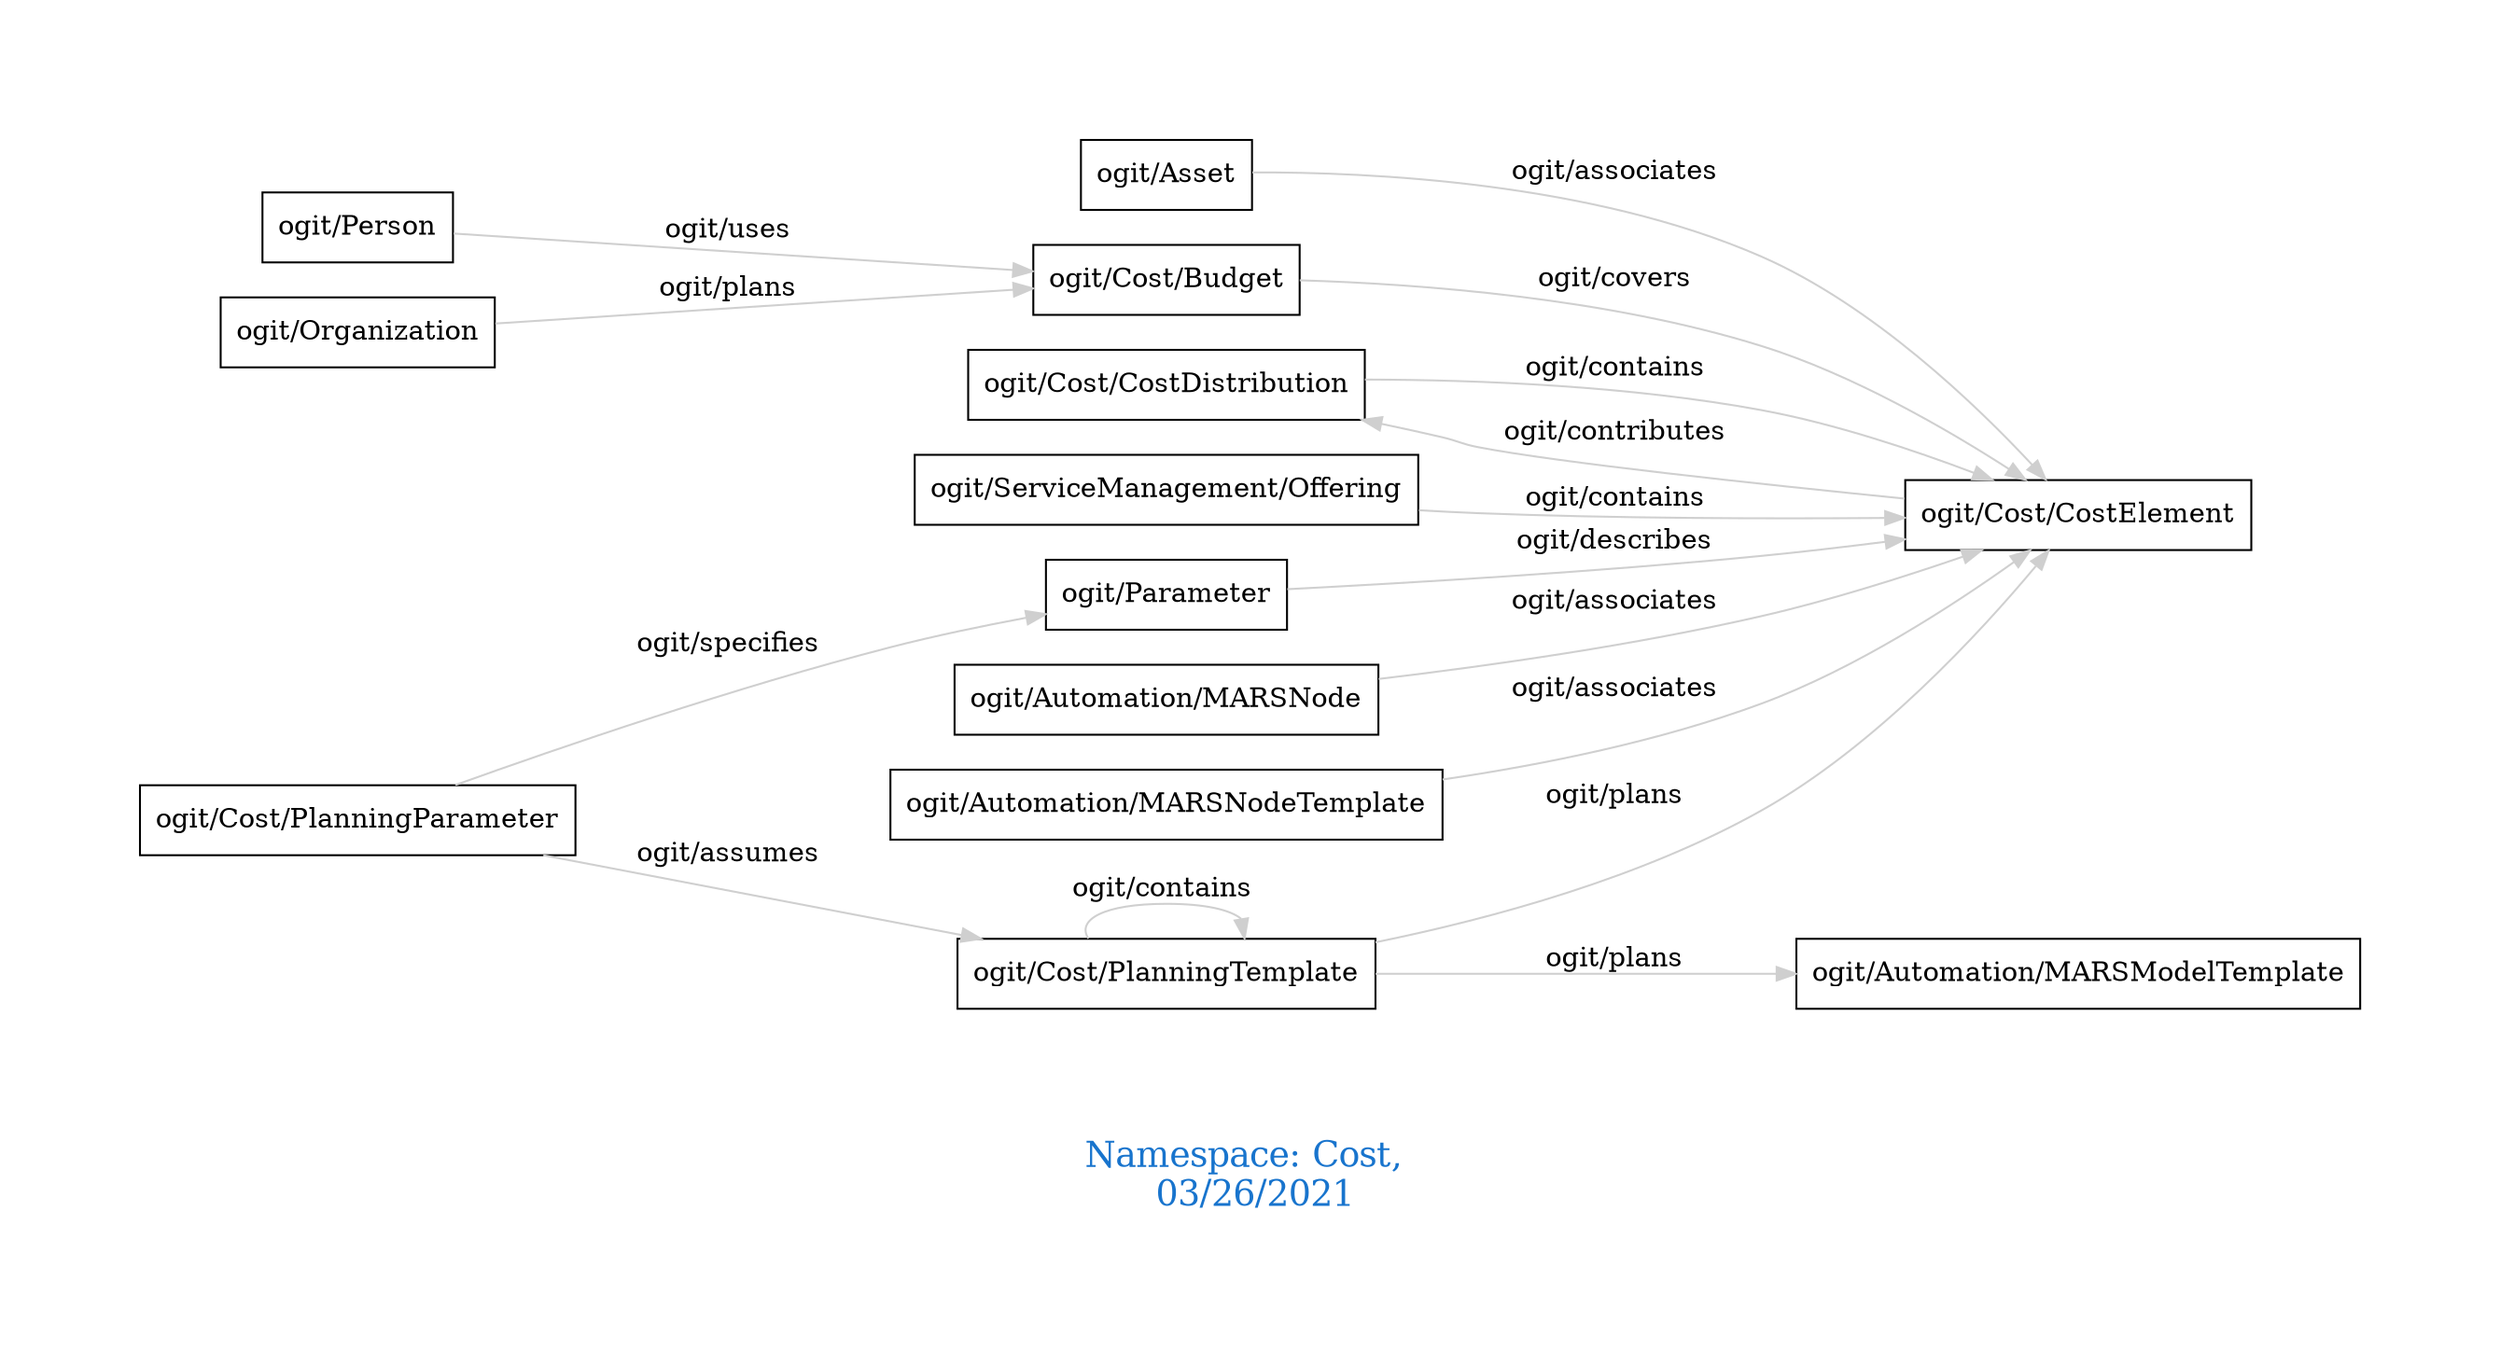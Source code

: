 digraph OGIT_ontology {
 graph [ rankdir= LR,pad=1 
fontsize = 18,
fontcolor= dodgerblue3,label = "\n\n\nNamespace: Cost, \n 03/26/2021"];
node[shape=polygon];
edge [  color="gray81"];

   "ogit/Cost/CostDistribution" -> "ogit/Cost/CostElement" [label="   ogit/contains    "];
   "ogit/ServiceManagement/Offering" -> "ogit/Cost/CostElement" [label="   ogit/contains    "];
   "ogit/Cost/PlanningParameter" -> "ogit/Parameter" [label="   ogit/specifies    "];
   "ogit/Cost/Budget" -> "ogit/Cost/CostElement" [label="   ogit/covers    "];
   "ogit/Parameter" -> "ogit/Cost/CostElement" [label="   ogit/describes    "];
   "ogit/Cost/CostElement" -> "ogit/Cost/CostDistribution" [label="   ogit/contributes    "];
   "ogit/Automation/MARSNode" -> "ogit/Cost/CostElement" [label="   ogit/associates    "];
   "ogit/Automation/MARSNodeTemplate" -> "ogit/Cost/CostElement" [label="   ogit/associates    "];
   "ogit/Asset" -> "ogit/Cost/CostElement" [label="   ogit/associates    "];
   "ogit/Person" -> "ogit/Cost/Budget" [label="   ogit/uses    "];
   "ogit/Cost/PlanningTemplate" -> "ogit/Automation/MARSModelTemplate" [label="   ogit/plans    "];
   "ogit/Cost/PlanningTemplate" -> "ogit/Cost/CostElement" [label="   ogit/plans    "];
   "ogit/Organization" -> "ogit/Cost/Budget" [label="   ogit/plans    "];
   "ogit/Cost/PlanningParameter" -> "ogit/Cost/PlanningTemplate" [label="   ogit/assumes    "];
   "ogit/Cost/PlanningTemplate" -> "ogit/Cost/PlanningTemplate" [label="   ogit/contains    "];
}

